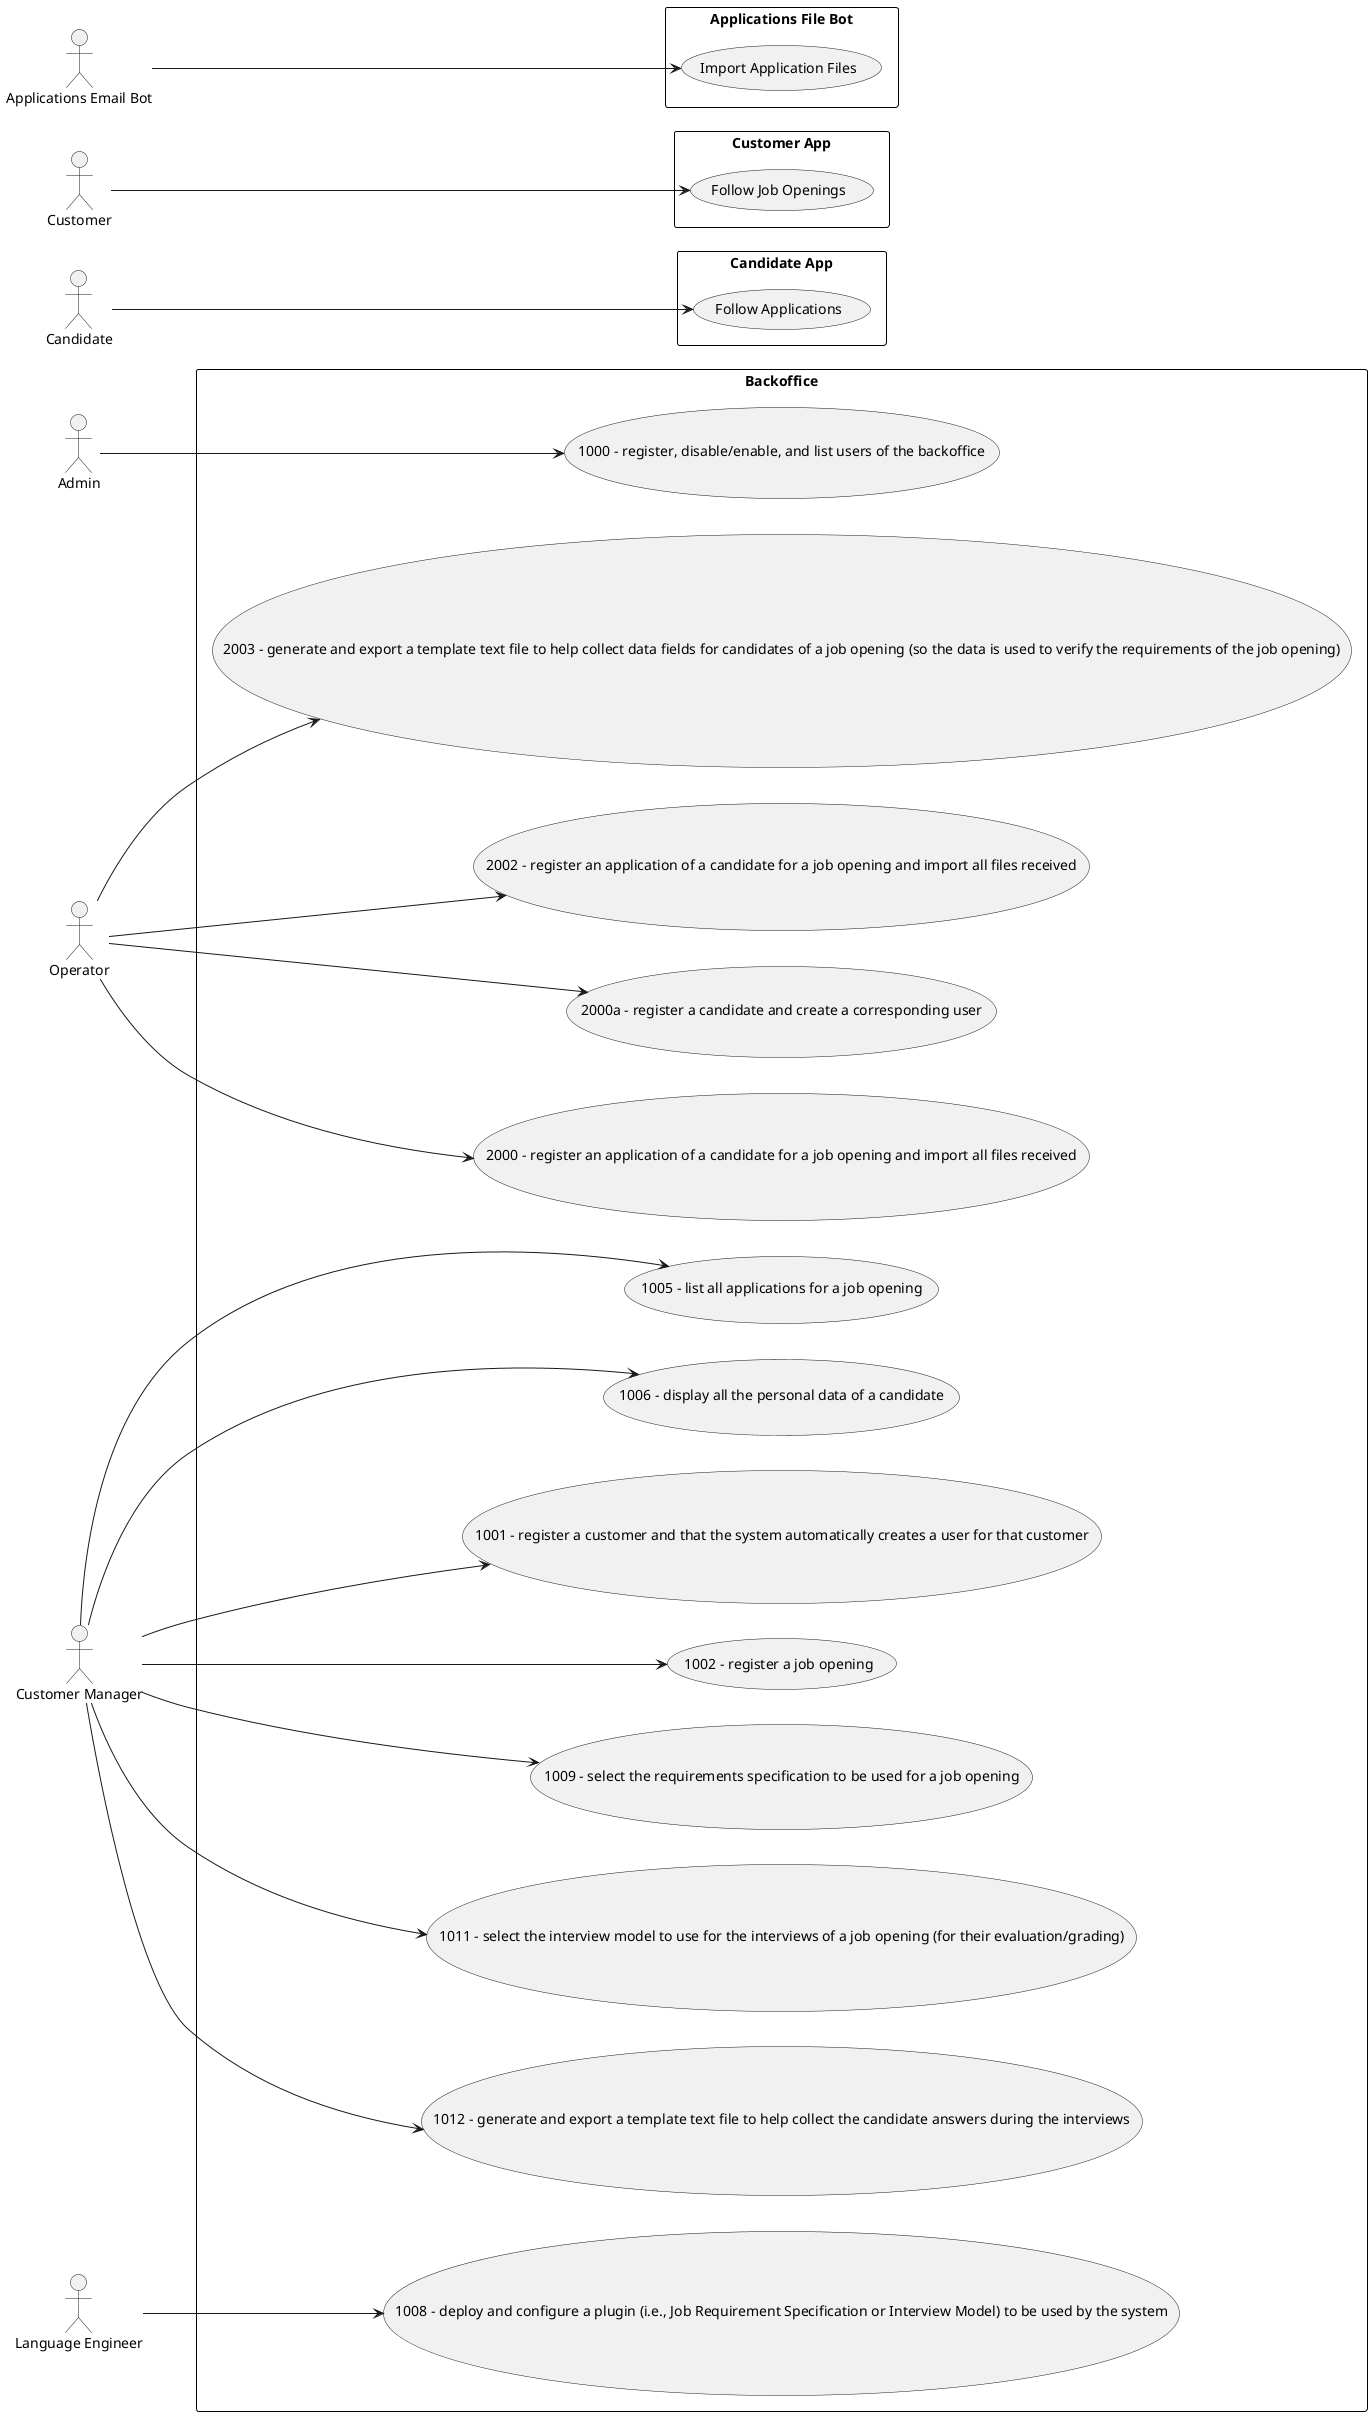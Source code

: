 @startuml
'skinparam monochrome true
skinparam packageStyle rectangle
'skinparam shadowing false

skinparam rectangle{
    BorderColor black
}

left to right direction

actor "Admin" as admin
actor "Operator" as operator
actor "Customer Manager" as customerManager
actor "Language Engineer" as languageEngineer
actor "Candidate" as candidate
actor "Customer" as customer
actor "Applications Email Bot" as applicationEmailBot

rectangle "Backoffice" as backoffice {
    usecase "1000 - register, disable/enable, and list users of the backoffice" as 1000
    usecase "1001 - register a customer and that the system automatically creates a user for that customer" as 1001
    usecase "1002 - register a job opening" as 1002
    usecase "2002 - register an application of a candidate for a job opening and import all files received" as 2002
    usecase "2000a - register a candidate and create a corresponding user" as 2000a
    usecase "2000 - register an application of a candidate for a job opening and import all files received" as 2000
    usecase "1005 - list all applications for a job opening" as 1005
    usecase "1006 - display all the personal data of a candidate" as 1006
    usecase "1008 - deploy and configure a plugin (i.e., Job Requirement Specification or Interview Model) to be used by the system" as 1008
    usecase "1009 - select the requirements specification to be used for a job opening" as 1009
    usecase "1011 - select the interview model to use for the interviews of a job opening (for their evaluation/grading)" as 1011
    usecase "1012 - generate and export a template text file to help collect the candidate answers during the interviews" as 1012
    usecase "2003 - generate and export a template text file to help collect data fields for candidates of a job opening (so the data is used to verify the requirements of the job opening)" as 2003

    admin --> 1000
    operator --> 2000a
    operator --> 2000
    operator --> 2002
    operator --> 2003
    customerManager --> 1001
    customerManager --> 1002
    customerManager --> 1005
    customerManager --> 1006
    customerManager --> 1009
    customerManager --> 1011
    customerManager --> 1012
    languageEngineer --> 1008
}

rectangle "Candidate App" as candidateApp{
    usecase "Follow Applications"

    candidate --> "Follow Applications"
}

rectangle "Customer App" as customerApp{
    usecase "Follow Job Openings"

    customer --> "Follow Job Openings"
}

rectangle "Applications File Bot" as ApplicationsFileBotApp{
    usecase "Import Application Files"

    applicationEmailBot --> "Import Application Files"
}

@enduml